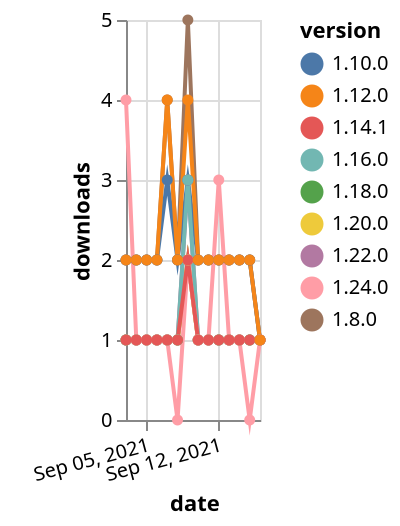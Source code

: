 {"$schema": "https://vega.github.io/schema/vega-lite/v5.json", "description": "A simple bar chart with embedded data.", "data": {"values": [{"date": "2021-09-03", "total": 181, "delta": 1, "version": "1.18.0"}, {"date": "2021-09-04", "total": 182, "delta": 1, "version": "1.18.0"}, {"date": "2021-09-05", "total": 183, "delta": 1, "version": "1.18.0"}, {"date": "2021-09-06", "total": 184, "delta": 1, "version": "1.18.0"}, {"date": "2021-09-07", "total": 185, "delta": 1, "version": "1.18.0"}, {"date": "2021-09-08", "total": 186, "delta": 1, "version": "1.18.0"}, {"date": "2021-09-09", "total": 188, "delta": 2, "version": "1.18.0"}, {"date": "2021-09-10", "total": 189, "delta": 1, "version": "1.18.0"}, {"date": "2021-09-11", "total": 190, "delta": 1, "version": "1.18.0"}, {"date": "2021-09-12", "total": 191, "delta": 1, "version": "1.18.0"}, {"date": "2021-09-13", "total": 192, "delta": 1, "version": "1.18.0"}, {"date": "2021-09-14", "total": 193, "delta": 1, "version": "1.18.0"}, {"date": "2021-09-15", "total": 194, "delta": 1, "version": "1.18.0"}, {"date": "2021-09-16", "total": 195, "delta": 1, "version": "1.18.0"}, {"date": "2021-09-03", "total": 181, "delta": 1, "version": "1.22.0"}, {"date": "2021-09-04", "total": 182, "delta": 1, "version": "1.22.0"}, {"date": "2021-09-05", "total": 183, "delta": 1, "version": "1.22.0"}, {"date": "2021-09-06", "total": 184, "delta": 1, "version": "1.22.0"}, {"date": "2021-09-07", "total": 185, "delta": 1, "version": "1.22.0"}, {"date": "2021-09-08", "total": 186, "delta": 1, "version": "1.22.0"}, {"date": "2021-09-09", "total": 189, "delta": 3, "version": "1.22.0"}, {"date": "2021-09-10", "total": 190, "delta": 1, "version": "1.22.0"}, {"date": "2021-09-11", "total": 191, "delta": 1, "version": "1.22.0"}, {"date": "2021-09-12", "total": 192, "delta": 1, "version": "1.22.0"}, {"date": "2021-09-13", "total": 193, "delta": 1, "version": "1.22.0"}, {"date": "2021-09-14", "total": 194, "delta": 1, "version": "1.22.0"}, {"date": "2021-09-15", "total": 195, "delta": 1, "version": "1.22.0"}, {"date": "2021-09-16", "total": 196, "delta": 1, "version": "1.22.0"}, {"date": "2021-09-03", "total": 3219, "delta": 2, "version": "1.8.0"}, {"date": "2021-09-04", "total": 3221, "delta": 2, "version": "1.8.0"}, {"date": "2021-09-05", "total": 3223, "delta": 2, "version": "1.8.0"}, {"date": "2021-09-06", "total": 3225, "delta": 2, "version": "1.8.0"}, {"date": "2021-09-07", "total": 3229, "delta": 4, "version": "1.8.0"}, {"date": "2021-09-08", "total": 3231, "delta": 2, "version": "1.8.0"}, {"date": "2021-09-09", "total": 3236, "delta": 5, "version": "1.8.0"}, {"date": "2021-09-10", "total": 3238, "delta": 2, "version": "1.8.0"}, {"date": "2021-09-11", "total": 3240, "delta": 2, "version": "1.8.0"}, {"date": "2021-09-12", "total": 3242, "delta": 2, "version": "1.8.0"}, {"date": "2021-09-13", "total": 3244, "delta": 2, "version": "1.8.0"}, {"date": "2021-09-14", "total": 3246, "delta": 2, "version": "1.8.0"}, {"date": "2021-09-15", "total": 3248, "delta": 2, "version": "1.8.0"}, {"date": "2021-09-16", "total": 3249, "delta": 1, "version": "1.8.0"}, {"date": "2021-09-03", "total": 2639, "delta": 2, "version": "1.10.0"}, {"date": "2021-09-04", "total": 2641, "delta": 2, "version": "1.10.0"}, {"date": "2021-09-05", "total": 2643, "delta": 2, "version": "1.10.0"}, {"date": "2021-09-06", "total": 2645, "delta": 2, "version": "1.10.0"}, {"date": "2021-09-07", "total": 2648, "delta": 3, "version": "1.10.0"}, {"date": "2021-09-08", "total": 2650, "delta": 2, "version": "1.10.0"}, {"date": "2021-09-09", "total": 2653, "delta": 3, "version": "1.10.0"}, {"date": "2021-09-10", "total": 2655, "delta": 2, "version": "1.10.0"}, {"date": "2021-09-11", "total": 2657, "delta": 2, "version": "1.10.0"}, {"date": "2021-09-12", "total": 2659, "delta": 2, "version": "1.10.0"}, {"date": "2021-09-13", "total": 2661, "delta": 2, "version": "1.10.0"}, {"date": "2021-09-14", "total": 2663, "delta": 2, "version": "1.10.0"}, {"date": "2021-09-15", "total": 2665, "delta": 2, "version": "1.10.0"}, {"date": "2021-09-16", "total": 2666, "delta": 1, "version": "1.10.0"}, {"date": "2021-09-03", "total": 155, "delta": 1, "version": "1.20.0"}, {"date": "2021-09-04", "total": 156, "delta": 1, "version": "1.20.0"}, {"date": "2021-09-05", "total": 157, "delta": 1, "version": "1.20.0"}, {"date": "2021-09-06", "total": 158, "delta": 1, "version": "1.20.0"}, {"date": "2021-09-07", "total": 159, "delta": 1, "version": "1.20.0"}, {"date": "2021-09-08", "total": 160, "delta": 1, "version": "1.20.0"}, {"date": "2021-09-09", "total": 162, "delta": 2, "version": "1.20.0"}, {"date": "2021-09-10", "total": 163, "delta": 1, "version": "1.20.0"}, {"date": "2021-09-11", "total": 164, "delta": 1, "version": "1.20.0"}, {"date": "2021-09-12", "total": 165, "delta": 1, "version": "1.20.0"}, {"date": "2021-09-13", "total": 166, "delta": 1, "version": "1.20.0"}, {"date": "2021-09-14", "total": 167, "delta": 1, "version": "1.20.0"}, {"date": "2021-09-15", "total": 168, "delta": 1, "version": "1.20.0"}, {"date": "2021-09-16", "total": 169, "delta": 1, "version": "1.20.0"}, {"date": "2021-09-03", "total": 330, "delta": 1, "version": "1.16.0"}, {"date": "2021-09-04", "total": 331, "delta": 1, "version": "1.16.0"}, {"date": "2021-09-05", "total": 332, "delta": 1, "version": "1.16.0"}, {"date": "2021-09-06", "total": 333, "delta": 1, "version": "1.16.0"}, {"date": "2021-09-07", "total": 334, "delta": 1, "version": "1.16.0"}, {"date": "2021-09-08", "total": 335, "delta": 1, "version": "1.16.0"}, {"date": "2021-09-09", "total": 338, "delta": 3, "version": "1.16.0"}, {"date": "2021-09-10", "total": 339, "delta": 1, "version": "1.16.0"}, {"date": "2021-09-11", "total": 340, "delta": 1, "version": "1.16.0"}, {"date": "2021-09-12", "total": 341, "delta": 1, "version": "1.16.0"}, {"date": "2021-09-13", "total": 342, "delta": 1, "version": "1.16.0"}, {"date": "2021-09-14", "total": 343, "delta": 1, "version": "1.16.0"}, {"date": "2021-09-15", "total": 344, "delta": 1, "version": "1.16.0"}, {"date": "2021-09-16", "total": 345, "delta": 1, "version": "1.16.0"}, {"date": "2021-09-03", "total": 125, "delta": 4, "version": "1.24.0"}, {"date": "2021-09-04", "total": 126, "delta": 1, "version": "1.24.0"}, {"date": "2021-09-05", "total": 127, "delta": 1, "version": "1.24.0"}, {"date": "2021-09-06", "total": 128, "delta": 1, "version": "1.24.0"}, {"date": "2021-09-07", "total": 129, "delta": 1, "version": "1.24.0"}, {"date": "2021-09-08", "total": 129, "delta": 0, "version": "1.24.0"}, {"date": "2021-09-09", "total": 131, "delta": 2, "version": "1.24.0"}, {"date": "2021-09-10", "total": 132, "delta": 1, "version": "1.24.0"}, {"date": "2021-09-11", "total": 133, "delta": 1, "version": "1.24.0"}, {"date": "2021-09-12", "total": 136, "delta": 3, "version": "1.24.0"}, {"date": "2021-09-13", "total": 137, "delta": 1, "version": "1.24.0"}, {"date": "2021-09-14", "total": 138, "delta": 1, "version": "1.24.0"}, {"date": "2021-09-15", "total": 138, "delta": 0, "version": "1.24.0"}, {"date": "2021-09-16", "total": 139, "delta": 1, "version": "1.24.0"}, {"date": "2021-09-03", "total": 236, "delta": 1, "version": "1.14.1"}, {"date": "2021-09-04", "total": 237, "delta": 1, "version": "1.14.1"}, {"date": "2021-09-05", "total": 238, "delta": 1, "version": "1.14.1"}, {"date": "2021-09-06", "total": 239, "delta": 1, "version": "1.14.1"}, {"date": "2021-09-07", "total": 240, "delta": 1, "version": "1.14.1"}, {"date": "2021-09-08", "total": 241, "delta": 1, "version": "1.14.1"}, {"date": "2021-09-09", "total": 243, "delta": 2, "version": "1.14.1"}, {"date": "2021-09-10", "total": 244, "delta": 1, "version": "1.14.1"}, {"date": "2021-09-11", "total": 245, "delta": 1, "version": "1.14.1"}, {"date": "2021-09-12", "total": 246, "delta": 1, "version": "1.14.1"}, {"date": "2021-09-13", "total": 247, "delta": 1, "version": "1.14.1"}, {"date": "2021-09-14", "total": 248, "delta": 1, "version": "1.14.1"}, {"date": "2021-09-15", "total": 249, "delta": 1, "version": "1.14.1"}, {"date": "2021-09-16", "total": 250, "delta": 1, "version": "1.14.1"}, {"date": "2021-09-03", "total": 2512, "delta": 2, "version": "1.12.0"}, {"date": "2021-09-04", "total": 2514, "delta": 2, "version": "1.12.0"}, {"date": "2021-09-05", "total": 2516, "delta": 2, "version": "1.12.0"}, {"date": "2021-09-06", "total": 2518, "delta": 2, "version": "1.12.0"}, {"date": "2021-09-07", "total": 2522, "delta": 4, "version": "1.12.0"}, {"date": "2021-09-08", "total": 2524, "delta": 2, "version": "1.12.0"}, {"date": "2021-09-09", "total": 2528, "delta": 4, "version": "1.12.0"}, {"date": "2021-09-10", "total": 2530, "delta": 2, "version": "1.12.0"}, {"date": "2021-09-11", "total": 2532, "delta": 2, "version": "1.12.0"}, {"date": "2021-09-12", "total": 2534, "delta": 2, "version": "1.12.0"}, {"date": "2021-09-13", "total": 2536, "delta": 2, "version": "1.12.0"}, {"date": "2021-09-14", "total": 2538, "delta": 2, "version": "1.12.0"}, {"date": "2021-09-15", "total": 2540, "delta": 2, "version": "1.12.0"}, {"date": "2021-09-16", "total": 2541, "delta": 1, "version": "1.12.0"}]}, "width": "container", "mark": {"type": "line", "point": {"filled": true}}, "encoding": {"x": {"field": "date", "type": "temporal", "timeUnit": "yearmonthdate", "title": "date", "axis": {"labelAngle": -15}}, "y": {"field": "delta", "type": "quantitative", "title": "downloads"}, "color": {"field": "version", "type": "nominal"}, "tooltip": {"field": "delta"}}}